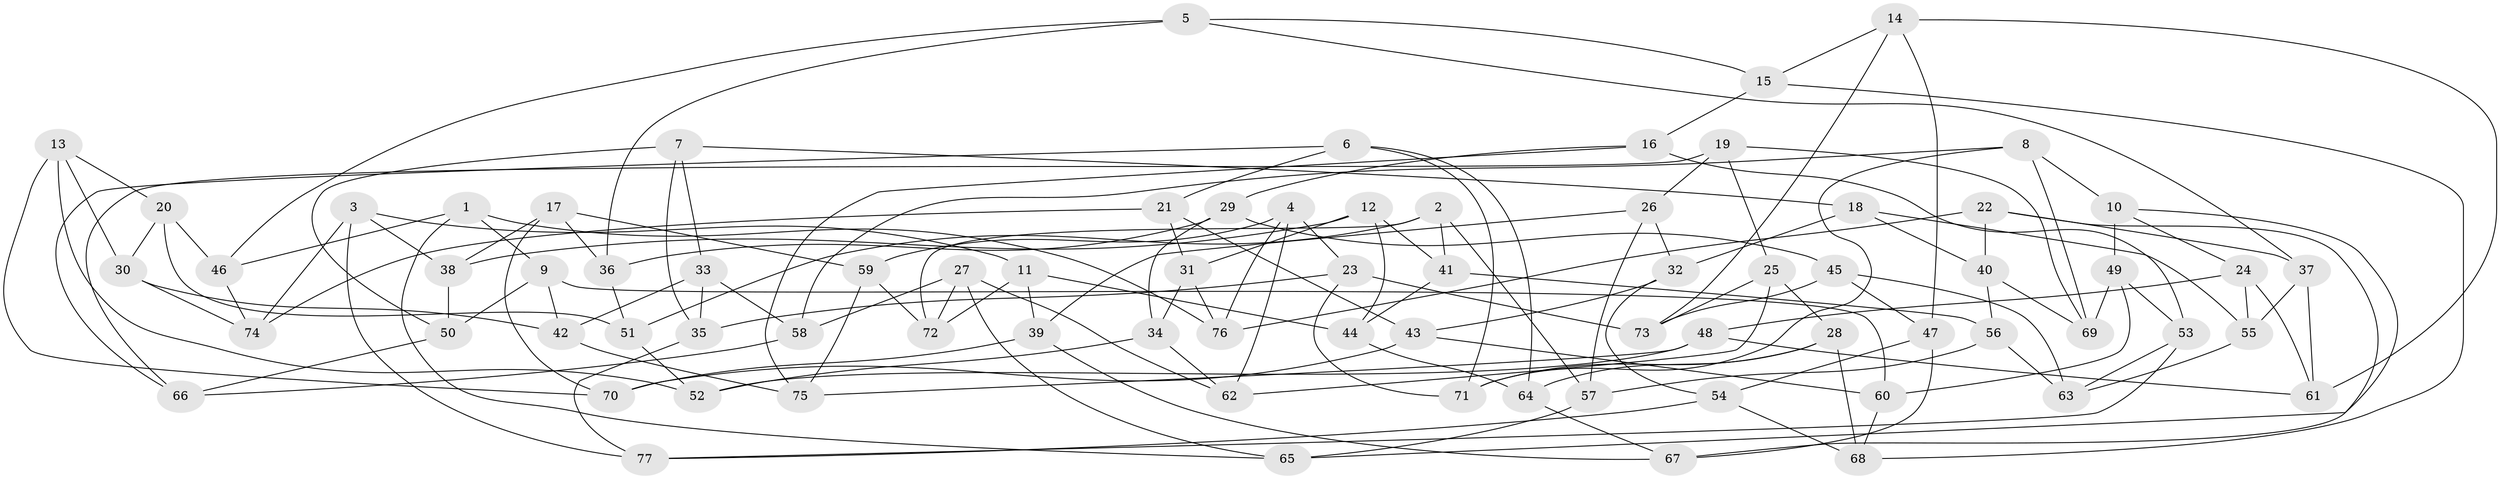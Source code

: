 // coarse degree distribution, {7: 0.375, 5: 0.16666666666666666, 4: 0.08333333333333333, 6: 0.20833333333333334, 8: 0.125, 9: 0.041666666666666664}
// Generated by graph-tools (version 1.1) at 2025/38/03/04/25 23:38:15]
// undirected, 77 vertices, 154 edges
graph export_dot {
  node [color=gray90,style=filled];
  1;
  2;
  3;
  4;
  5;
  6;
  7;
  8;
  9;
  10;
  11;
  12;
  13;
  14;
  15;
  16;
  17;
  18;
  19;
  20;
  21;
  22;
  23;
  24;
  25;
  26;
  27;
  28;
  29;
  30;
  31;
  32;
  33;
  34;
  35;
  36;
  37;
  38;
  39;
  40;
  41;
  42;
  43;
  44;
  45;
  46;
  47;
  48;
  49;
  50;
  51;
  52;
  53;
  54;
  55;
  56;
  57;
  58;
  59;
  60;
  61;
  62;
  63;
  64;
  65;
  66;
  67;
  68;
  69;
  70;
  71;
  72;
  73;
  74;
  75;
  76;
  77;
  1 -- 65;
  1 -- 76;
  1 -- 46;
  1 -- 9;
  2 -- 57;
  2 -- 41;
  2 -- 72;
  2 -- 51;
  3 -- 38;
  3 -- 77;
  3 -- 11;
  3 -- 74;
  4 -- 23;
  4 -- 62;
  4 -- 76;
  4 -- 59;
  5 -- 46;
  5 -- 15;
  5 -- 37;
  5 -- 36;
  6 -- 21;
  6 -- 71;
  6 -- 64;
  6 -- 66;
  7 -- 50;
  7 -- 18;
  7 -- 35;
  7 -- 33;
  8 -- 58;
  8 -- 71;
  8 -- 69;
  8 -- 10;
  9 -- 50;
  9 -- 42;
  9 -- 60;
  10 -- 65;
  10 -- 49;
  10 -- 24;
  11 -- 44;
  11 -- 39;
  11 -- 72;
  12 -- 41;
  12 -- 38;
  12 -- 44;
  12 -- 31;
  13 -- 52;
  13 -- 20;
  13 -- 70;
  13 -- 30;
  14 -- 73;
  14 -- 47;
  14 -- 61;
  14 -- 15;
  15 -- 68;
  15 -- 16;
  16 -- 29;
  16 -- 53;
  16 -- 75;
  17 -- 70;
  17 -- 59;
  17 -- 36;
  17 -- 38;
  18 -- 32;
  18 -- 55;
  18 -- 40;
  19 -- 26;
  19 -- 25;
  19 -- 69;
  19 -- 66;
  20 -- 51;
  20 -- 46;
  20 -- 30;
  21 -- 74;
  21 -- 43;
  21 -- 31;
  22 -- 76;
  22 -- 67;
  22 -- 40;
  22 -- 37;
  23 -- 71;
  23 -- 35;
  23 -- 73;
  24 -- 61;
  24 -- 55;
  24 -- 48;
  25 -- 62;
  25 -- 28;
  25 -- 73;
  26 -- 39;
  26 -- 32;
  26 -- 57;
  27 -- 58;
  27 -- 72;
  27 -- 65;
  27 -- 62;
  28 -- 71;
  28 -- 68;
  28 -- 64;
  29 -- 34;
  29 -- 36;
  29 -- 45;
  30 -- 74;
  30 -- 42;
  31 -- 34;
  31 -- 76;
  32 -- 43;
  32 -- 54;
  33 -- 42;
  33 -- 35;
  33 -- 58;
  34 -- 52;
  34 -- 62;
  35 -- 77;
  36 -- 51;
  37 -- 55;
  37 -- 61;
  38 -- 50;
  39 -- 70;
  39 -- 67;
  40 -- 56;
  40 -- 69;
  41 -- 56;
  41 -- 44;
  42 -- 75;
  43 -- 60;
  43 -- 70;
  44 -- 64;
  45 -- 73;
  45 -- 47;
  45 -- 63;
  46 -- 74;
  47 -- 67;
  47 -- 54;
  48 -- 52;
  48 -- 75;
  48 -- 61;
  49 -- 53;
  49 -- 69;
  49 -- 60;
  50 -- 66;
  51 -- 52;
  53 -- 77;
  53 -- 63;
  54 -- 68;
  54 -- 77;
  55 -- 63;
  56 -- 57;
  56 -- 63;
  57 -- 65;
  58 -- 66;
  59 -- 72;
  59 -- 75;
  60 -- 68;
  64 -- 67;
}
